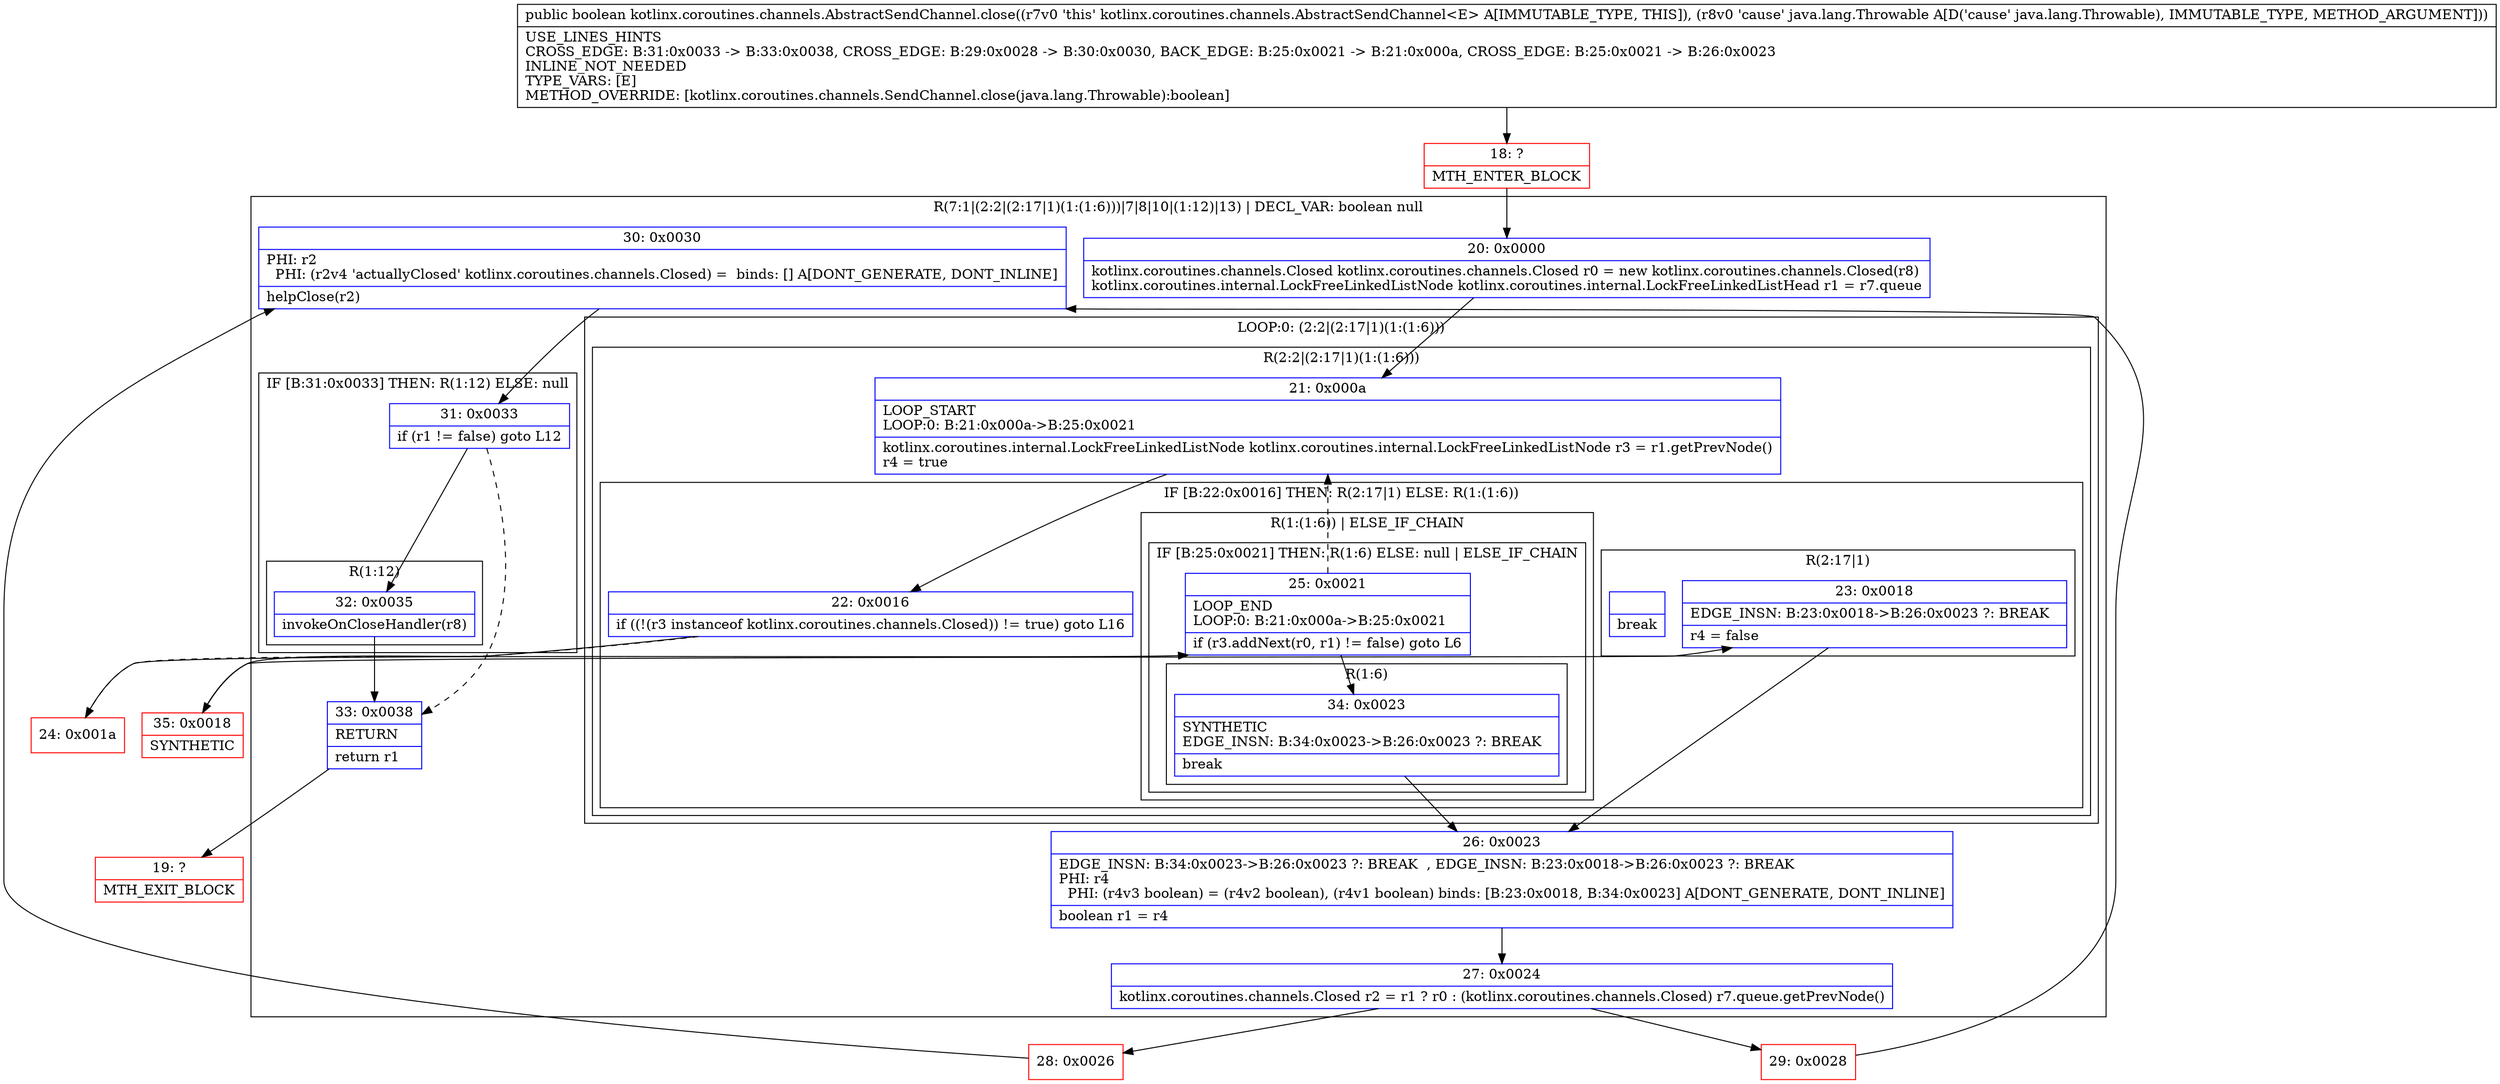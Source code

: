 digraph "CFG forkotlinx.coroutines.channels.AbstractSendChannel.close(Ljava\/lang\/Throwable;)Z" {
subgraph cluster_Region_576494566 {
label = "R(7:1|(2:2|(2:17|1)(1:(1:6)))|7|8|10|(1:12)|13) | DECL_VAR: boolean null\l";
node [shape=record,color=blue];
Node_20 [shape=record,label="{20\:\ 0x0000|kotlinx.coroutines.channels.Closed kotlinx.coroutines.channels.Closed r0 = new kotlinx.coroutines.channels.Closed(r8)\lkotlinx.coroutines.internal.LockFreeLinkedListNode kotlinx.coroutines.internal.LockFreeLinkedListHead r1 = r7.queue\l}"];
subgraph cluster_LoopRegion_673610222 {
label = "LOOP:0: (2:2|(2:17|1)(1:(1:6)))";
node [shape=record,color=blue];
subgraph cluster_Region_1591842646 {
label = "R(2:2|(2:17|1)(1:(1:6)))";
node [shape=record,color=blue];
Node_21 [shape=record,label="{21\:\ 0x000a|LOOP_START\lLOOP:0: B:21:0x000a\-\>B:25:0x0021\l|kotlinx.coroutines.internal.LockFreeLinkedListNode kotlinx.coroutines.internal.LockFreeLinkedListNode r3 = r1.getPrevNode()\lr4 = true\l}"];
subgraph cluster_IfRegion_1488053737 {
label = "IF [B:22:0x0016] THEN: R(2:17|1) ELSE: R(1:(1:6))";
node [shape=record,color=blue];
Node_22 [shape=record,label="{22\:\ 0x0016|if ((!(r3 instanceof kotlinx.coroutines.channels.Closed)) != true) goto L16\l}"];
subgraph cluster_Region_519358130 {
label = "R(2:17|1)";
node [shape=record,color=blue];
Node_23 [shape=record,label="{23\:\ 0x0018|EDGE_INSN: B:23:0x0018\-\>B:26:0x0023 ?: BREAK  \l|r4 = false\l}"];
Node_InsnContainer_2044232357 [shape=record,label="{|break\l}"];
}
subgraph cluster_Region_333534382 {
label = "R(1:(1:6)) | ELSE_IF_CHAIN\l";
node [shape=record,color=blue];
subgraph cluster_IfRegion_1429949629 {
label = "IF [B:25:0x0021] THEN: R(1:6) ELSE: null | ELSE_IF_CHAIN\l";
node [shape=record,color=blue];
Node_25 [shape=record,label="{25\:\ 0x0021|LOOP_END\lLOOP:0: B:21:0x000a\-\>B:25:0x0021\l|if (r3.addNext(r0, r1) != false) goto L6\l}"];
subgraph cluster_Region_948922285 {
label = "R(1:6)";
node [shape=record,color=blue];
Node_34 [shape=record,label="{34\:\ 0x0023|SYNTHETIC\lEDGE_INSN: B:34:0x0023\-\>B:26:0x0023 ?: BREAK  \l|break\l}"];
}
}
}
}
}
}
Node_26 [shape=record,label="{26\:\ 0x0023|EDGE_INSN: B:34:0x0023\-\>B:26:0x0023 ?: BREAK  , EDGE_INSN: B:23:0x0018\-\>B:26:0x0023 ?: BREAK  \lPHI: r4 \l  PHI: (r4v3 boolean) = (r4v2 boolean), (r4v1 boolean) binds: [B:23:0x0018, B:34:0x0023] A[DONT_GENERATE, DONT_INLINE]\l|boolean r1 = r4\l}"];
Node_27 [shape=record,label="{27\:\ 0x0024|kotlinx.coroutines.channels.Closed r2 = r1 ? r0 : (kotlinx.coroutines.channels.Closed) r7.queue.getPrevNode()\l}"];
Node_30 [shape=record,label="{30\:\ 0x0030|PHI: r2 \l  PHI: (r2v4 'actuallyClosed' kotlinx.coroutines.channels.Closed) =  binds: [] A[DONT_GENERATE, DONT_INLINE]\l|helpClose(r2)\l}"];
subgraph cluster_IfRegion_296038261 {
label = "IF [B:31:0x0033] THEN: R(1:12) ELSE: null";
node [shape=record,color=blue];
Node_31 [shape=record,label="{31\:\ 0x0033|if (r1 != false) goto L12\l}"];
subgraph cluster_Region_603820123 {
label = "R(1:12)";
node [shape=record,color=blue];
Node_32 [shape=record,label="{32\:\ 0x0035|invokeOnCloseHandler(r8)\l}"];
}
}
Node_33 [shape=record,label="{33\:\ 0x0038|RETURN\l|return r1\l}"];
}
Node_18 [shape=record,color=red,label="{18\:\ ?|MTH_ENTER_BLOCK\l}"];
Node_24 [shape=record,color=red,label="{24\:\ 0x001a}"];
Node_28 [shape=record,color=red,label="{28\:\ 0x0026}"];
Node_19 [shape=record,color=red,label="{19\:\ ?|MTH_EXIT_BLOCK\l}"];
Node_29 [shape=record,color=red,label="{29\:\ 0x0028}"];
Node_35 [shape=record,color=red,label="{35\:\ 0x0018|SYNTHETIC\l}"];
MethodNode[shape=record,label="{public boolean kotlinx.coroutines.channels.AbstractSendChannel.close((r7v0 'this' kotlinx.coroutines.channels.AbstractSendChannel\<E\> A[IMMUTABLE_TYPE, THIS]), (r8v0 'cause' java.lang.Throwable A[D('cause' java.lang.Throwable), IMMUTABLE_TYPE, METHOD_ARGUMENT]))  | USE_LINES_HINTS\lCROSS_EDGE: B:31:0x0033 \-\> B:33:0x0038, CROSS_EDGE: B:29:0x0028 \-\> B:30:0x0030, BACK_EDGE: B:25:0x0021 \-\> B:21:0x000a, CROSS_EDGE: B:25:0x0021 \-\> B:26:0x0023\lINLINE_NOT_NEEDED\lTYPE_VARS: [E]\lMETHOD_OVERRIDE: [kotlinx.coroutines.channels.SendChannel.close(java.lang.Throwable):boolean]\l}"];
MethodNode -> Node_18;Node_20 -> Node_21;
Node_21 -> Node_22;
Node_22 -> Node_24[style=dashed];
Node_22 -> Node_35;
Node_23 -> Node_26;
Node_25 -> Node_21[style=dashed];
Node_25 -> Node_34;
Node_34 -> Node_26;
Node_26 -> Node_27;
Node_27 -> Node_28;
Node_27 -> Node_29;
Node_30 -> Node_31;
Node_31 -> Node_32;
Node_31 -> Node_33[style=dashed];
Node_32 -> Node_33;
Node_33 -> Node_19;
Node_18 -> Node_20;
Node_24 -> Node_25;
Node_28 -> Node_30;
Node_29 -> Node_30;
Node_35 -> Node_23;
}


